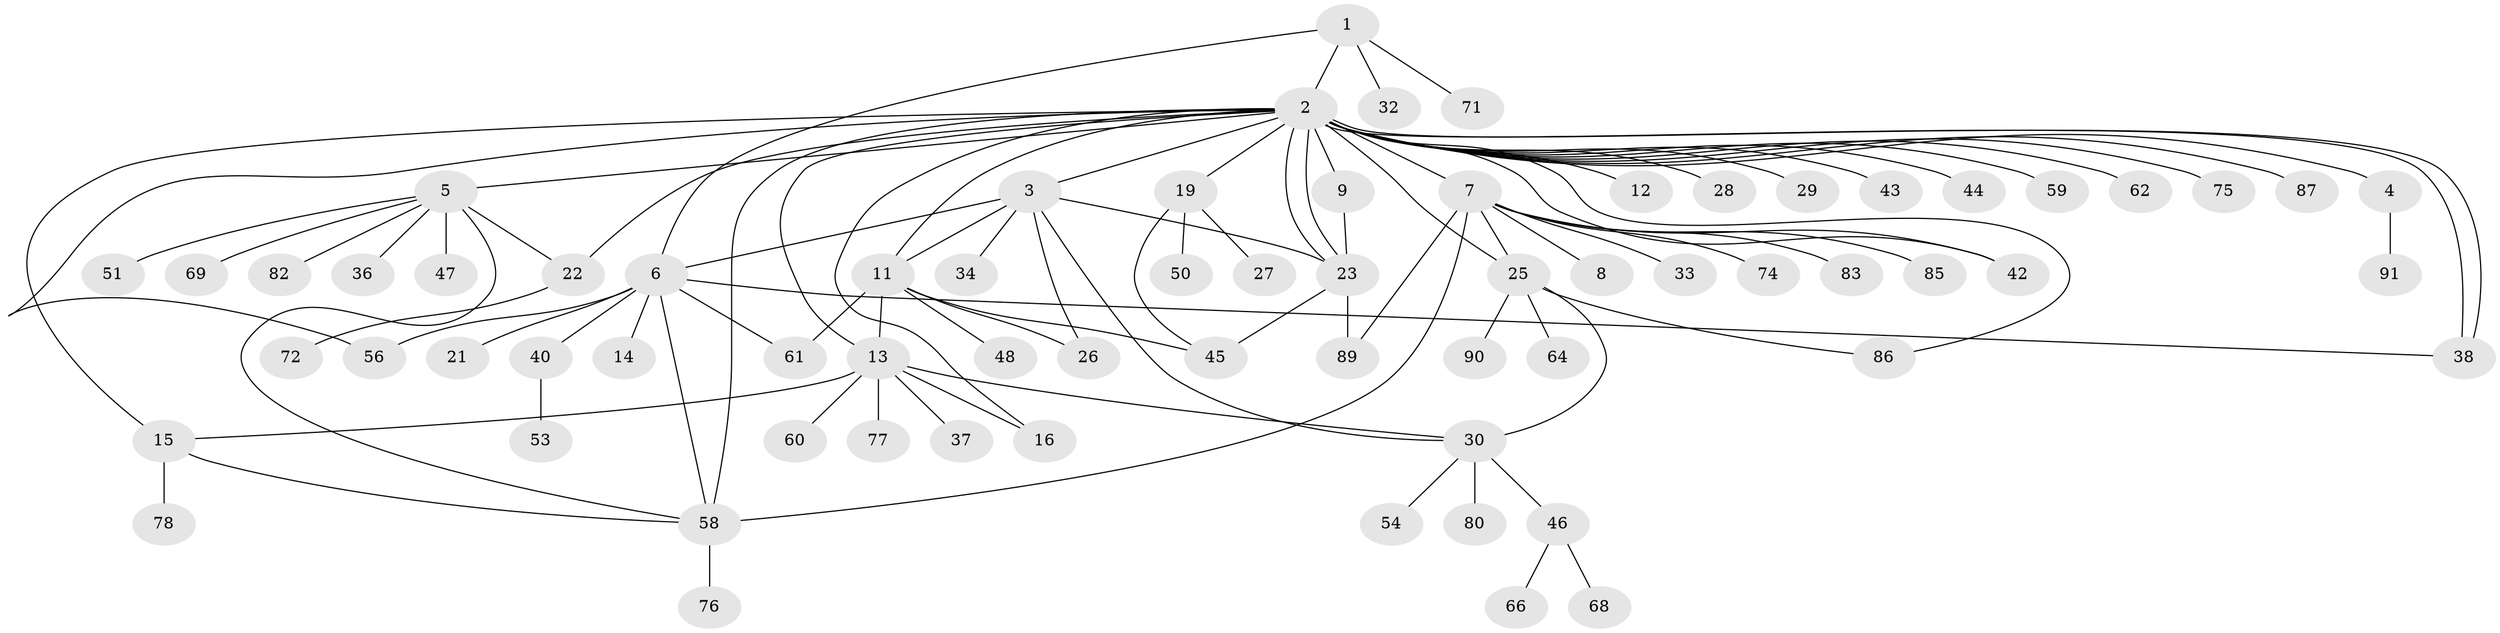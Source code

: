 // original degree distribution, {4: 0.04395604395604396, 35: 0.01098901098901099, 9: 0.02197802197802198, 3: 0.07692307692307693, 5: 0.03296703296703297, 11: 0.01098901098901099, 2: 0.1978021978021978, 8: 0.02197802197802198, 7: 0.03296703296703297, 1: 0.5384615384615384, 10: 0.01098901098901099}
// Generated by graph-tools (version 1.1) at 2025/41/03/06/25 10:41:48]
// undirected, 69 vertices, 94 edges
graph export_dot {
graph [start="1"]
  node [color=gray90,style=filled];
  1 [super="+20"];
  2 [super="+52"];
  3 [super="+39"];
  4 [super="+18"];
  5 [super="+41"];
  6 [super="+10"];
  7 [super="+65"];
  8 [super="+88"];
  9;
  11 [super="+24"];
  12;
  13 [super="+17"];
  14;
  15 [super="+79"];
  16;
  19 [super="+49"];
  21;
  22 [super="+35"];
  23 [super="+31"];
  25 [super="+67"];
  26 [super="+55"];
  27;
  28;
  29;
  30 [super="+57"];
  32;
  33;
  34;
  36;
  37;
  38 [super="+81"];
  40;
  42;
  43;
  44;
  45 [super="+73"];
  46 [super="+84"];
  47 [super="+70"];
  48;
  50;
  51;
  53;
  54;
  56;
  58 [super="+63"];
  59;
  60;
  61;
  62;
  64;
  66;
  68;
  69;
  71;
  72;
  74;
  75;
  76;
  77;
  78;
  80;
  82;
  83;
  85;
  86;
  87;
  89;
  90;
  91;
  1 -- 2;
  1 -- 6;
  1 -- 32;
  1 -- 71;
  2 -- 3;
  2 -- 4;
  2 -- 5 [weight=2];
  2 -- 7;
  2 -- 9;
  2 -- 11 [weight=2];
  2 -- 12;
  2 -- 13;
  2 -- 16;
  2 -- 19;
  2 -- 22;
  2 -- 23 [weight=2];
  2 -- 23;
  2 -- 28;
  2 -- 29;
  2 -- 38;
  2 -- 38;
  2 -- 42;
  2 -- 43;
  2 -- 44;
  2 -- 56;
  2 -- 58 [weight=2];
  2 -- 59;
  2 -- 62;
  2 -- 75;
  2 -- 86;
  2 -- 87;
  2 -- 15;
  2 -- 25;
  3 -- 11;
  3 -- 23;
  3 -- 26;
  3 -- 30;
  3 -- 34;
  3 -- 6;
  4 -- 91;
  5 -- 36;
  5 -- 47;
  5 -- 51;
  5 -- 69;
  5 -- 82;
  5 -- 22;
  5 -- 58;
  6 -- 21 [weight=2];
  6 -- 61;
  6 -- 38;
  6 -- 40;
  6 -- 56;
  6 -- 14;
  6 -- 58;
  7 -- 8;
  7 -- 25;
  7 -- 33;
  7 -- 42;
  7 -- 74;
  7 -- 83;
  7 -- 85;
  7 -- 89;
  7 -- 58;
  9 -- 23;
  11 -- 13 [weight=2];
  11 -- 26;
  11 -- 45;
  11 -- 61;
  11 -- 48;
  13 -- 15;
  13 -- 16;
  13 -- 30 [weight=2];
  13 -- 37;
  13 -- 60;
  13 -- 77;
  15 -- 78;
  15 -- 58;
  19 -- 27;
  19 -- 45;
  19 -- 50;
  22 -- 72;
  23 -- 45;
  23 -- 89;
  25 -- 30;
  25 -- 64;
  25 -- 90;
  25 -- 86;
  30 -- 46;
  30 -- 54;
  30 -- 80;
  40 -- 53;
  46 -- 66;
  46 -- 68;
  58 -- 76;
}
